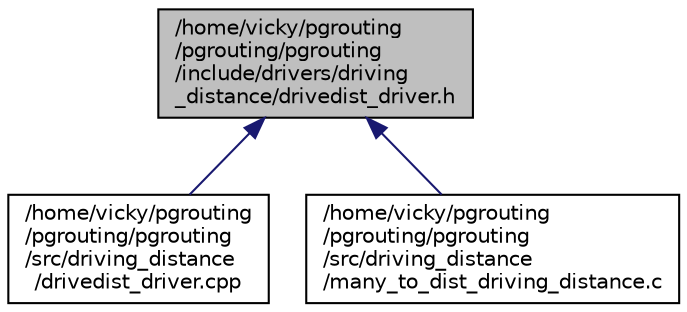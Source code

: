 digraph "/home/vicky/pgrouting/pgrouting/pgrouting/include/drivers/driving_distance/drivedist_driver.h"
{
  edge [fontname="Helvetica",fontsize="10",labelfontname="Helvetica",labelfontsize="10"];
  node [fontname="Helvetica",fontsize="10",shape=record];
  Node1 [label="/home/vicky/pgrouting\l/pgrouting/pgrouting\l/include/drivers/driving\l_distance/drivedist_driver.h",height=0.2,width=0.4,color="black", fillcolor="grey75", style="filled" fontcolor="black"];
  Node1 -> Node2 [dir="back",color="midnightblue",fontsize="10",style="solid",fontname="Helvetica"];
  Node2 [label="/home/vicky/pgrouting\l/pgrouting/pgrouting\l/src/driving_distance\l/drivedist_driver.cpp",height=0.2,width=0.4,color="black", fillcolor="white", style="filled",URL="$drivedist__driver_8cpp.html"];
  Node1 -> Node3 [dir="back",color="midnightblue",fontsize="10",style="solid",fontname="Helvetica"];
  Node3 [label="/home/vicky/pgrouting\l/pgrouting/pgrouting\l/src/driving_distance\l/many_to_dist_driving_distance.c",height=0.2,width=0.4,color="black", fillcolor="white", style="filled",URL="$many__to__dist__driving__distance_8c.html"];
}
